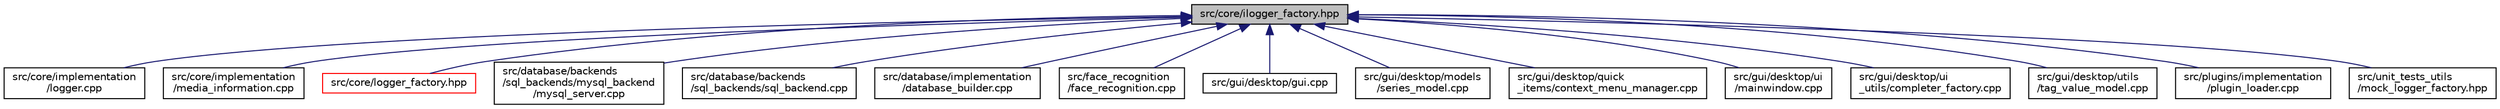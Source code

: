 digraph "src/core/ilogger_factory.hpp"
{
 // LATEX_PDF_SIZE
  edge [fontname="Helvetica",fontsize="10",labelfontname="Helvetica",labelfontsize="10"];
  node [fontname="Helvetica",fontsize="10",shape=record];
  Node1 [label="src/core/ilogger_factory.hpp",height=0.2,width=0.4,color="black", fillcolor="grey75", style="filled", fontcolor="black",tooltip=" "];
  Node1 -> Node2 [dir="back",color="midnightblue",fontsize="10",style="solid",fontname="Helvetica"];
  Node2 [label="src/core/implementation\l/logger.cpp",height=0.2,width=0.4,color="black", fillcolor="white", style="filled",URL="$logger_8cpp.html",tooltip=" "];
  Node1 -> Node3 [dir="back",color="midnightblue",fontsize="10",style="solid",fontname="Helvetica"];
  Node3 [label="src/core/implementation\l/media_information.cpp",height=0.2,width=0.4,color="black", fillcolor="white", style="filled",URL="$media__information_8cpp.html",tooltip=" "];
  Node1 -> Node4 [dir="back",color="midnightblue",fontsize="10",style="solid",fontname="Helvetica"];
  Node4 [label="src/core/logger_factory.hpp",height=0.2,width=0.4,color="red", fillcolor="white", style="filled",URL="$logger__factory_8hpp.html",tooltip=" "];
  Node1 -> Node8 [dir="back",color="midnightblue",fontsize="10",style="solid",fontname="Helvetica"];
  Node8 [label="src/database/backends\l/sql_backends/mysql_backend\l/mysql_server.cpp",height=0.2,width=0.4,color="black", fillcolor="white", style="filled",URL="$mysql__server_8cpp.html",tooltip=" "];
  Node1 -> Node9 [dir="back",color="midnightblue",fontsize="10",style="solid",fontname="Helvetica"];
  Node9 [label="src/database/backends\l/sql_backends/sql_backend.cpp",height=0.2,width=0.4,color="black", fillcolor="white", style="filled",URL="$sql__backend_8cpp.html",tooltip=" "];
  Node1 -> Node10 [dir="back",color="midnightblue",fontsize="10",style="solid",fontname="Helvetica"];
  Node10 [label="src/database/implementation\l/database_builder.cpp",height=0.2,width=0.4,color="black", fillcolor="white", style="filled",URL="$database__builder_8cpp.html",tooltip=" "];
  Node1 -> Node11 [dir="back",color="midnightblue",fontsize="10",style="solid",fontname="Helvetica"];
  Node11 [label="src/face_recognition\l/face_recognition.cpp",height=0.2,width=0.4,color="black", fillcolor="white", style="filled",URL="$face__recognition_8cpp.html",tooltip=" "];
  Node1 -> Node12 [dir="back",color="midnightblue",fontsize="10",style="solid",fontname="Helvetica"];
  Node12 [label="src/gui/desktop/gui.cpp",height=0.2,width=0.4,color="black", fillcolor="white", style="filled",URL="$gui_8cpp.html",tooltip=" "];
  Node1 -> Node13 [dir="back",color="midnightblue",fontsize="10",style="solid",fontname="Helvetica"];
  Node13 [label="src/gui/desktop/models\l/series_model.cpp",height=0.2,width=0.4,color="black", fillcolor="white", style="filled",URL="$series__model_8cpp.html",tooltip=" "];
  Node1 -> Node14 [dir="back",color="midnightblue",fontsize="10",style="solid",fontname="Helvetica"];
  Node14 [label="src/gui/desktop/quick\l_items/context_menu_manager.cpp",height=0.2,width=0.4,color="black", fillcolor="white", style="filled",URL="$context__menu__manager_8cpp.html",tooltip=" "];
  Node1 -> Node15 [dir="back",color="midnightblue",fontsize="10",style="solid",fontname="Helvetica"];
  Node15 [label="src/gui/desktop/ui\l/mainwindow.cpp",height=0.2,width=0.4,color="black", fillcolor="white", style="filled",URL="$mainwindow_8cpp.html",tooltip=" "];
  Node1 -> Node16 [dir="back",color="midnightblue",fontsize="10",style="solid",fontname="Helvetica"];
  Node16 [label="src/gui/desktop/ui\l_utils/completer_factory.cpp",height=0.2,width=0.4,color="black", fillcolor="white", style="filled",URL="$completer__factory_8cpp.html",tooltip=" "];
  Node1 -> Node17 [dir="back",color="midnightblue",fontsize="10",style="solid",fontname="Helvetica"];
  Node17 [label="src/gui/desktop/utils\l/tag_value_model.cpp",height=0.2,width=0.4,color="black", fillcolor="white", style="filled",URL="$tag__value__model_8cpp.html",tooltip=" "];
  Node1 -> Node18 [dir="back",color="midnightblue",fontsize="10",style="solid",fontname="Helvetica"];
  Node18 [label="src/plugins/implementation\l/plugin_loader.cpp",height=0.2,width=0.4,color="black", fillcolor="white", style="filled",URL="$plugin__loader_8cpp.html",tooltip=" "];
  Node1 -> Node19 [dir="back",color="midnightblue",fontsize="10",style="solid",fontname="Helvetica"];
  Node19 [label="src/unit_tests_utils\l/mock_logger_factory.hpp",height=0.2,width=0.4,color="black", fillcolor="white", style="filled",URL="$mock__logger__factory_8hpp.html",tooltip=" "];
}
